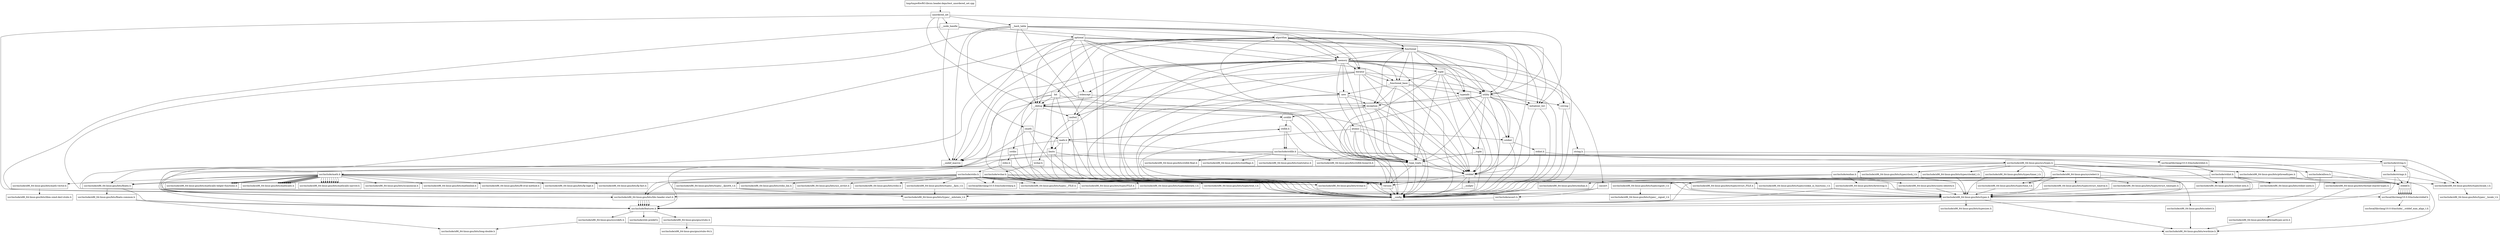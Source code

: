 digraph "dependencies" {
  header_1 [ shape="box", label="unordered_set"];
  header_0 [ shape="box", label="tmp/tmpw8iwRO.libcxx.header.deps/test_unordered_set.cpp"];
  header_2 [ shape="box", label="__config"];
  header_3 [ shape="box", label="usr/include/features.h"];
  header_4 [ shape="box", label="usr/include/stdc-predef.h"];
  header_5 [ shape="box", label="usr/include/x86_64-linux-gnu/sys/cdefs.h"];
  header_6 [ shape="box", label="usr/include/x86_64-linux-gnu/bits/wordsize.h"];
  header_7 [ shape="box", label="usr/include/x86_64-linux-gnu/bits/long-double.h"];
  header_8 [ shape="box", label="usr/include/x86_64-linux-gnu/gnu/stubs.h"];
  header_9 [ shape="box", label="usr/include/x86_64-linux-gnu/gnu/stubs-64.h"];
  header_11 [ shape="box", label="__hash_table"];
  header_12 [ shape="box", label="initializer_list"];
  header_13 [ shape="box", label="cstddef"];
  header_14 [ shape="box", label="version"];
  header_15 [ shape="box", label="usr/local/lib/clang/10.0.0/include/stddef.h"];
  header_16 [ shape="box", label="usr/local/lib/clang/10.0.0/include/__stddef_max_align_t.h"];
  header_17 [ shape="box", label="__nullptr"];
  header_18 [ shape="box", label="memory"];
  header_19 [ shape="box", label="type_traits"];
  header_20 [ shape="box", label="typeinfo"];
  header_21 [ shape="box", label="exception"];
  header_22 [ shape="box", label="cstdlib"];
  header_23 [ shape="box", label="stdlib.h"];
  header_24 [ shape="box", label="usr/include/stdlib.h"];
  header_25 [ shape="box", label="usr/include/x86_64-linux-gnu/bits/libc-header-start.h"];
  header_26 [ shape="box", label="stddef.h"];
  header_27 [ shape="box", label="usr/include/x86_64-linux-gnu/bits/waitflags.h"];
  header_28 [ shape="box", label="usr/include/x86_64-linux-gnu/bits/waitstatus.h"];
  header_29 [ shape="box", label="usr/include/x86_64-linux-gnu/bits/floatn.h"];
  header_30 [ shape="box", label="usr/include/x86_64-linux-gnu/bits/floatn-common.h"];
  header_31 [ shape="box", label="usr/include/x86_64-linux-gnu/bits/types/locale_t.h"];
  header_32 [ shape="box", label="usr/include/x86_64-linux-gnu/bits/types/__locale_t.h"];
  header_33 [ shape="box", label="usr/include/x86_64-linux-gnu/sys/types.h"];
  header_34 [ shape="box", label="usr/include/x86_64-linux-gnu/bits/types.h"];
  header_35 [ shape="box", label="usr/include/x86_64-linux-gnu/bits/typesizes.h"];
  header_36 [ shape="box", label="usr/include/x86_64-linux-gnu/bits/types/clock_t.h"];
  header_37 [ shape="box", label="usr/include/x86_64-linux-gnu/bits/types/clockid_t.h"];
  header_38 [ shape="box", label="usr/include/x86_64-linux-gnu/bits/types/time_t.h"];
  header_39 [ shape="box", label="usr/include/x86_64-linux-gnu/bits/types/timer_t.h"];
  header_40 [ shape="box", label="usr/include/x86_64-linux-gnu/bits/stdint-intn.h"];
  header_41 [ shape="box", label="usr/include/endian.h"];
  header_42 [ shape="box", label="usr/include/x86_64-linux-gnu/bits/endian.h"];
  header_43 [ shape="box", label="usr/include/x86_64-linux-gnu/bits/byteswap.h"];
  header_44 [ shape="box", label="usr/include/x86_64-linux-gnu/bits/uintn-identity.h"];
  header_45 [ shape="box", label="usr/include/x86_64-linux-gnu/sys/select.h"];
  header_46 [ shape="box", label="usr/include/x86_64-linux-gnu/bits/select.h"];
  header_47 [ shape="box", label="usr/include/x86_64-linux-gnu/bits/types/sigset_t.h"];
  header_48 [ shape="box", label="usr/include/x86_64-linux-gnu/bits/types/__sigset_t.h"];
  header_49 [ shape="box", label="usr/include/x86_64-linux-gnu/bits/types/struct_timeval.h"];
  header_50 [ shape="box", label="usr/include/x86_64-linux-gnu/bits/types/struct_timespec.h"];
  header_51 [ shape="box", label="usr/include/x86_64-linux-gnu/bits/pthreadtypes.h"];
  header_52 [ shape="box", label="usr/include/x86_64-linux-gnu/bits/thread-shared-types.h"];
  header_53 [ shape="box", label="usr/include/x86_64-linux-gnu/bits/pthreadtypes-arch.h"];
  header_54 [ shape="box", label="usr/include/alloca.h"];
  header_55 [ shape="box", label="usr/include/x86_64-linux-gnu/bits/stdlib-bsearch.h"];
  header_56 [ shape="box", label="usr/include/x86_64-linux-gnu/bits/stdlib-float.h"];
  header_57 [ shape="box", label="math.h"];
  header_58 [ shape="box", label="usr/include/math.h"];
  header_59 [ shape="box", label="usr/include/x86_64-linux-gnu/bits/math-vector.h"];
  header_60 [ shape="box", label="usr/include/x86_64-linux-gnu/bits/libm-simd-decl-stubs.h"];
  header_61 [ shape="box", label="usr/include/x86_64-linux-gnu/bits/flt-eval-method.h"];
  header_62 [ shape="box", label="usr/include/x86_64-linux-gnu/bits/fp-logb.h"];
  header_63 [ shape="box", label="usr/include/x86_64-linux-gnu/bits/fp-fast.h"];
  header_64 [ shape="box", label="usr/include/x86_64-linux-gnu/bits/mathcalls-helper-functions.h"];
  header_65 [ shape="box", label="usr/include/x86_64-linux-gnu/bits/mathcalls.h"];
  header_66 [ shape="box", label="usr/include/x86_64-linux-gnu/bits/mathcalls-narrow.h"];
  header_67 [ shape="box", label="usr/include/x86_64-linux-gnu/bits/iscanonical.h"];
  header_68 [ shape="box", label="usr/include/x86_64-linux-gnu/bits/mathinline.h"];
  header_69 [ shape="box", label="limits"];
  header_70 [ shape="box", label="__undef_macros"];
  header_71 [ shape="box", label="cstdint"];
  header_72 [ shape="box", label="stdint.h"];
  header_73 [ shape="box", label="usr/local/lib/clang/10.0.0/include/stdint.h"];
  header_74 [ shape="box", label="usr/include/stdint.h"];
  header_75 [ shape="box", label="usr/include/x86_64-linux-gnu/bits/wchar.h"];
  header_76 [ shape="box", label="usr/include/x86_64-linux-gnu/bits/stdint-uintn.h"];
  header_77 [ shape="box", label="new"];
  header_78 [ shape="box", label="utility"];
  header_79 [ shape="box", label="__tuple"];
  header_80 [ shape="box", label="cstring"];
  header_81 [ shape="box", label="string.h"];
  header_82 [ shape="box", label="usr/include/string.h"];
  header_83 [ shape="box", label="usr/include/strings.h"];
  header_84 [ shape="box", label="__debug"];
  header_85 [ shape="box", label="iosfwd"];
  header_86 [ shape="box", label="wchar.h"];
  header_87 [ shape="box", label="usr/include/wchar.h"];
  header_88 [ shape="box", label="usr/local/lib/clang/10.0.0/include/stdarg.h"];
  header_89 [ shape="box", label="usr/include/x86_64-linux-gnu/bits/types/wint_t.h"];
  header_90 [ shape="box", label="usr/include/x86_64-linux-gnu/bits/types/mbstate_t.h"];
  header_91 [ shape="box", label="usr/include/x86_64-linux-gnu/bits/types/__mbstate_t.h"];
  header_92 [ shape="box", label="usr/include/x86_64-linux-gnu/bits/types/__FILE.h"];
  header_93 [ shape="box", label="usr/include/x86_64-linux-gnu/bits/types/FILE.h"];
  header_94 [ shape="box", label="cstdio"];
  header_95 [ shape="box", label="stdio.h"];
  header_96 [ shape="box", label="usr/include/stdio.h"];
  header_97 [ shape="box", label="usr/include/x86_64-linux-gnu/bits/types/__fpos_t.h"];
  header_98 [ shape="box", label="usr/include/x86_64-linux-gnu/bits/types/__fpos64_t.h"];
  header_99 [ shape="box", label="usr/include/x86_64-linux-gnu/bits/types/struct_FILE.h"];
  header_100 [ shape="box", label="usr/include/x86_64-linux-gnu/bits/types/cookie_io_functions_t.h"];
  header_101 [ shape="box", label="usr/include/x86_64-linux-gnu/bits/stdio_lim.h"];
  header_102 [ shape="box", label="usr/include/x86_64-linux-gnu/bits/sys_errlist.h"];
  header_103 [ shape="box", label="usr/include/x86_64-linux-gnu/bits/stdio.h"];
  header_104 [ shape="box", label="iterator"];
  header_105 [ shape="box", label="__functional_base"];
  header_106 [ shape="box", label="tuple"];
  header_107 [ shape="box", label="stdexcept"];
  header_108 [ shape="box", label="cassert"];
  header_109 [ shape="box", label="usr/include/assert.h"];
  header_110 [ shape="box", label="atomic"];
  header_111 [ shape="box", label="algorithm"];
  header_112 [ shape="box", label="functional"];
  header_113 [ shape="box", label="bit"];
  header_114 [ shape="box", label="cmath"];
  header_115 [ shape="box", label="__node_handle"];
  header_116 [ shape="box", label="optional"];
  header_99 -> header_34;
  header_81 -> header_2;
  header_81 -> header_82;
  header_73 -> header_74;
  header_111 -> header_2;
  header_111 -> header_12;
  header_111 -> header_19;
  header_111 -> header_80;
  header_111 -> header_78;
  header_111 -> header_18;
  header_111 -> header_112;
  header_111 -> header_104;
  header_111 -> header_13;
  header_111 -> header_113;
  header_111 -> header_14;
  header_111 -> header_84;
  header_111 -> header_70;
  header_51 -> header_52;
  header_17 -> header_2;
  header_41 -> header_3;
  header_41 -> header_42;
  header_41 -> header_43;
  header_41 -> header_44;
  header_14 -> header_2;
  header_109 -> header_3;
  header_79 -> header_2;
  header_79 -> header_13;
  header_79 -> header_19;
  header_72 -> header_2;
  header_72 -> header_73;
  header_77 -> header_2;
  header_77 -> header_21;
  header_77 -> header_19;
  header_77 -> header_13;
  header_77 -> header_14;
  header_5 -> header_6;
  header_5 -> header_7;
  header_38 -> header_34;
  header_46 -> header_6;
  header_71 -> header_2;
  header_71 -> header_72;
  header_83 -> header_3;
  header_83 -> header_26;
  header_83 -> header_31;
  header_54 -> header_3;
  header_54 -> header_26;
  header_20 -> header_2;
  header_20 -> header_21;
  header_20 -> header_13;
  header_20 -> header_71;
  header_19 -> header_2;
  header_19 -> header_13;
  header_19 -> header_14;
  header_29 -> header_3;
  header_29 -> header_30;
  header_45 -> header_3;
  header_45 -> header_34;
  header_45 -> header_46;
  header_45 -> header_47;
  header_45 -> header_38;
  header_45 -> header_49;
  header_45 -> header_50;
  header_76 -> header_34;
  header_11 -> header_2;
  header_11 -> header_12;
  header_11 -> header_18;
  header_11 -> header_104;
  header_11 -> header_111;
  header_11 -> header_114;
  header_11 -> header_78;
  header_11 -> header_19;
  header_11 -> header_84;
  header_11 -> header_70;
  header_47 -> header_48;
  header_52 -> header_53;
  header_39 -> header_34;
  header_58 -> header_25;
  header_58 -> header_34;
  header_58 -> header_59;
  header_58 -> header_29;
  header_58 -> header_61;
  header_58 -> header_62;
  header_58 -> header_63;
  header_58 -> header_64;
  header_58 -> header_65;
  header_58 -> header_64;
  header_58 -> header_65;
  header_58 -> header_64;
  header_58 -> header_65;
  header_58 -> header_65;
  header_58 -> header_65;
  header_58 -> header_65;
  header_58 -> header_65;
  header_58 -> header_66;
  header_58 -> header_66;
  header_58 -> header_66;
  header_58 -> header_66;
  header_58 -> header_66;
  header_58 -> header_66;
  header_58 -> header_66;
  header_58 -> header_66;
  header_58 -> header_66;
  header_58 -> header_67;
  header_58 -> header_68;
  header_95 -> header_2;
  header_95 -> header_96;
  header_114 -> header_2;
  header_114 -> header_57;
  header_114 -> header_14;
  header_107 -> header_2;
  header_107 -> header_21;
  header_107 -> header_85;
  header_87 -> header_25;
  header_87 -> header_29;
  header_87 -> header_26;
  header_87 -> header_88;
  header_87 -> header_75;
  header_87 -> header_89;
  header_87 -> header_90;
  header_87 -> header_92;
  header_87 -> header_93;
  header_87 -> header_31;
  header_25 -> header_3;
  header_25 -> header_3;
  header_25 -> header_3;
  header_25 -> header_3;
  header_25 -> header_3;
  header_25 -> header_3;
  header_33 -> header_3;
  header_33 -> header_34;
  header_33 -> header_36;
  header_33 -> header_37;
  header_33 -> header_38;
  header_33 -> header_39;
  header_33 -> header_26;
  header_33 -> header_40;
  header_33 -> header_41;
  header_33 -> header_45;
  header_33 -> header_51;
  header_80 -> header_2;
  header_80 -> header_81;
  header_90 -> header_91;
  header_22 -> header_2;
  header_22 -> header_23;
  header_59 -> header_60;
  header_30 -> header_3;
  header_30 -> header_7;
  header_23 -> header_2;
  header_23 -> header_24;
  header_23 -> header_57;
  header_23 -> header_24;
  header_69 -> header_2;
  header_69 -> header_19;
  header_69 -> header_70;
  header_69 -> header_14;
  header_104 -> header_2;
  header_104 -> header_85;
  header_104 -> header_105;
  header_104 -> header_19;
  header_104 -> header_13;
  header_104 -> header_12;
  header_104 -> header_14;
  header_104 -> header_84;
  header_44 -> header_34;
  header_86 -> header_2;
  header_86 -> header_87;
  header_85 -> header_2;
  header_85 -> header_86;
  header_106 -> header_2;
  header_106 -> header_79;
  header_106 -> header_13;
  header_106 -> header_19;
  header_106 -> header_105;
  header_106 -> header_78;
  header_106 -> header_14;
  header_21 -> header_2;
  header_21 -> header_13;
  header_21 -> header_22;
  header_21 -> header_19;
  header_21 -> header_14;
  header_0 -> header_1;
  header_26 -> header_15;
  header_26 -> header_15;
  header_26 -> header_15;
  header_26 -> header_15;
  header_26 -> header_15;
  header_26 -> header_15;
  header_26 -> header_15;
  header_3 -> header_4;
  header_3 -> header_5;
  header_3 -> header_8;
  header_115 -> header_2;
  header_115 -> header_18;
  header_115 -> header_116;
  header_115 -> header_70;
  header_108 -> header_2;
  header_108 -> header_109;
  header_12 -> header_2;
  header_12 -> header_13;
  header_100 -> header_34;
  header_112 -> header_2;
  header_112 -> header_19;
  header_112 -> header_20;
  header_112 -> header_21;
  header_112 -> header_18;
  header_112 -> header_106;
  header_112 -> header_78;
  header_112 -> header_14;
  header_112 -> header_105;
  header_53 -> header_6;
  header_94 -> header_2;
  header_94 -> header_95;
  header_37 -> header_34;
  header_8 -> header_9;
  header_113 -> header_2;
  header_113 -> header_69;
  header_113 -> header_19;
  header_113 -> header_14;
  header_113 -> header_84;
  header_113 -> header_70;
  header_43 -> header_3;
  header_43 -> header_34;
  header_1 -> header_2;
  header_1 -> header_11;
  header_1 -> header_115;
  header_1 -> header_112;
  header_1 -> header_14;
  header_1 -> header_84;
  header_84 -> header_2;
  header_84 -> header_85;
  header_84 -> header_22;
  header_84 -> header_94;
  header_84 -> header_13;
  header_34 -> header_3;
  header_34 -> header_6;
  header_34 -> header_35;
  header_96 -> header_25;
  header_96 -> header_26;
  header_96 -> header_88;
  header_96 -> header_34;
  header_96 -> header_97;
  header_96 -> header_98;
  header_96 -> header_92;
  header_96 -> header_93;
  header_96 -> header_99;
  header_96 -> header_100;
  header_96 -> header_101;
  header_96 -> header_102;
  header_96 -> header_103;
  header_50 -> header_34;
  header_18 -> header_2;
  header_18 -> header_19;
  header_18 -> header_20;
  header_18 -> header_13;
  header_18 -> header_71;
  header_18 -> header_77;
  header_18 -> header_78;
  header_18 -> header_69;
  header_18 -> header_104;
  header_18 -> header_105;
  header_18 -> header_85;
  header_18 -> header_106;
  header_18 -> header_107;
  header_18 -> header_80;
  header_18 -> header_108;
  header_18 -> header_110;
  header_18 -> header_14;
  header_18 -> header_70;
  header_24 -> header_25;
  header_24 -> header_26;
  header_24 -> header_27;
  header_24 -> header_28;
  header_24 -> header_29;
  header_24 -> header_31;
  header_24 -> header_33;
  header_24 -> header_54;
  header_24 -> header_55;
  header_24 -> header_56;
  header_97 -> header_34;
  header_97 -> header_91;
  header_110 -> header_2;
  header_110 -> header_13;
  header_110 -> header_71;
  header_110 -> header_19;
  header_110 -> header_14;
  header_82 -> header_25;
  header_82 -> header_26;
  header_82 -> header_31;
  header_82 -> header_83;
  header_13 -> header_2;
  header_13 -> header_14;
  header_13 -> header_15;
  header_13 -> header_17;
  header_49 -> header_34;
  header_78 -> header_2;
  header_78 -> header_79;
  header_78 -> header_19;
  header_78 -> header_12;
  header_78 -> header_13;
  header_78 -> header_80;
  header_78 -> header_71;
  header_78 -> header_14;
  header_78 -> header_84;
  header_40 -> header_34;
  header_57 -> header_2;
  header_57 -> header_23;
  header_57 -> header_58;
  header_57 -> header_19;
  header_57 -> header_69;
  header_2 -> header_3;
  header_15 -> header_16;
  header_105 -> header_2;
  header_105 -> header_19;
  header_105 -> header_20;
  header_105 -> header_21;
  header_105 -> header_77;
  header_105 -> header_78;
  header_36 -> header_34;
  header_31 -> header_32;
  header_98 -> header_34;
  header_98 -> header_91;
  header_116 -> header_2;
  header_116 -> header_84;
  header_116 -> header_105;
  header_116 -> header_112;
  header_116 -> header_12;
  header_116 -> header_77;
  header_116 -> header_107;
  header_116 -> header_19;
  header_116 -> header_78;
  header_116 -> header_14;
  header_116 -> header_70;
  header_74 -> header_25;
  header_74 -> header_34;
  header_74 -> header_75;
  header_74 -> header_6;
  header_74 -> header_40;
  header_74 -> header_76;
}
